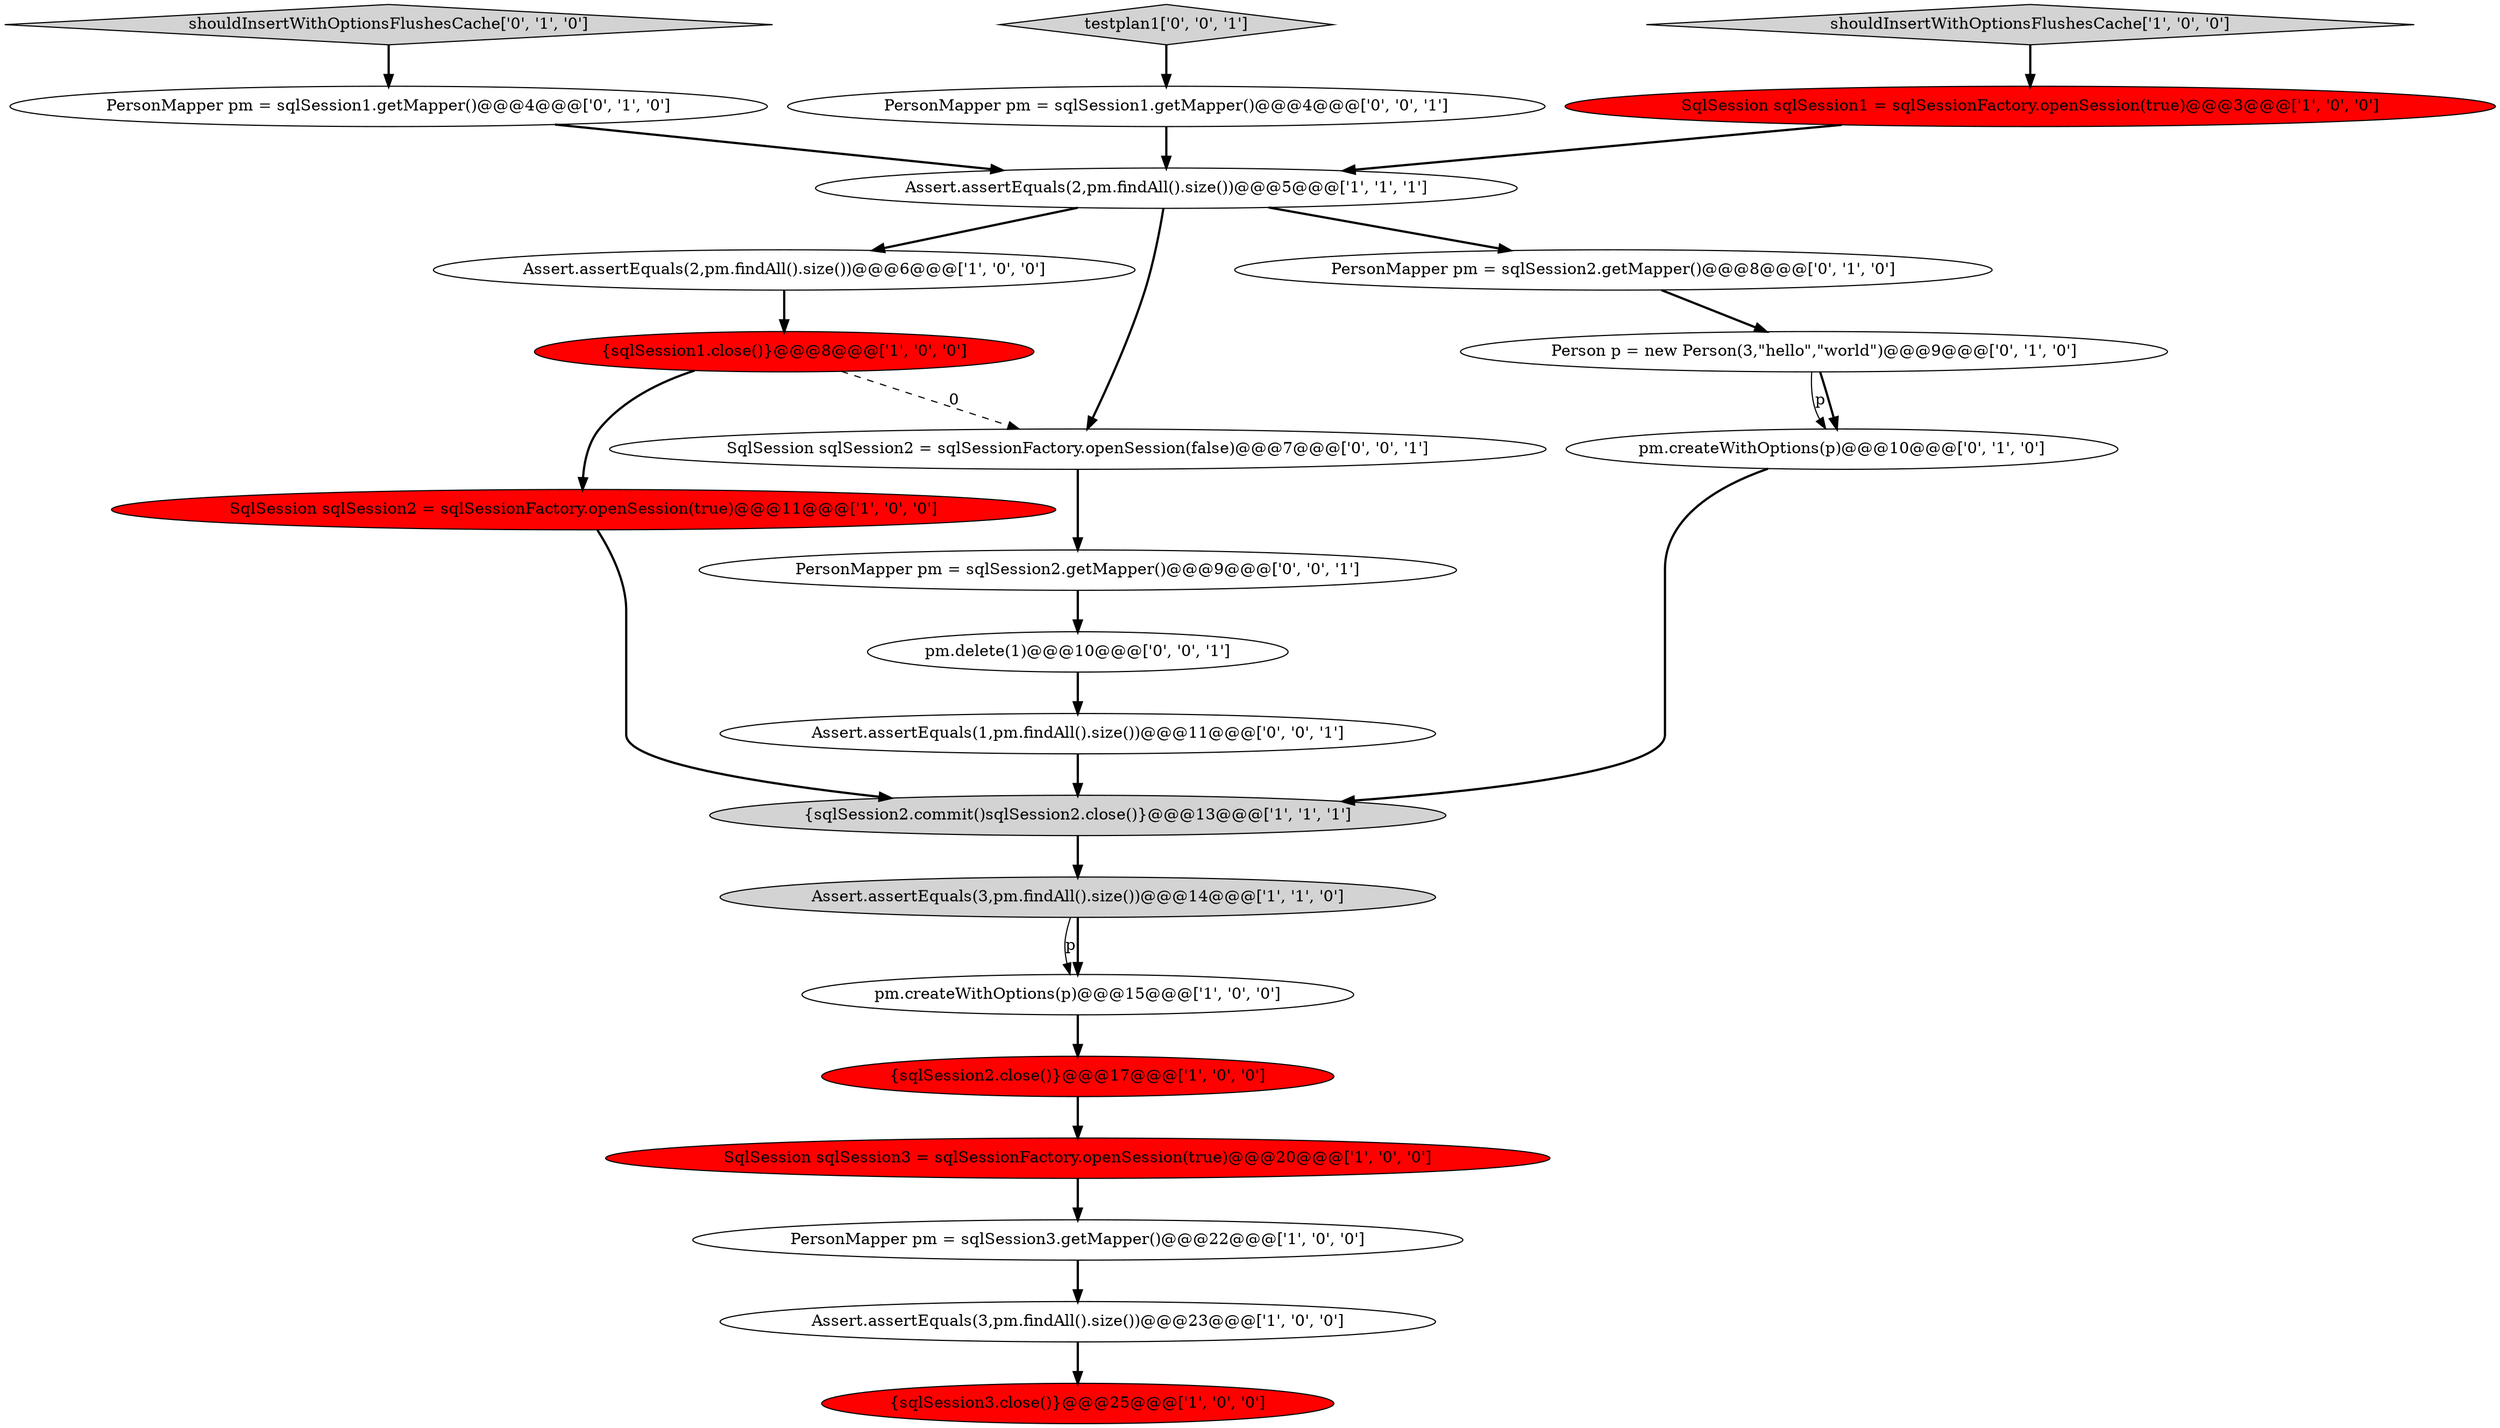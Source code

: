 digraph {
23 [style = filled, label = "pm.delete(1)@@@10@@@['0', '0', '1']", fillcolor = white, shape = ellipse image = "AAA0AAABBB3BBB"];
15 [style = filled, label = "PersonMapper pm = sqlSession1.getMapper()@@@4@@@['0', '1', '0']", fillcolor = white, shape = ellipse image = "AAA0AAABBB2BBB"];
9 [style = filled, label = "SqlSession sqlSession2 = sqlSessionFactory.openSession(true)@@@11@@@['1', '0', '0']", fillcolor = red, shape = ellipse image = "AAA1AAABBB1BBB"];
12 [style = filled, label = "PersonMapper pm = sqlSession3.getMapper()@@@22@@@['1', '0', '0']", fillcolor = white, shape = ellipse image = "AAA0AAABBB1BBB"];
8 [style = filled, label = "Assert.assertEquals(3,pm.findAll().size())@@@14@@@['1', '1', '0']", fillcolor = lightgray, shape = ellipse image = "AAA0AAABBB1BBB"];
0 [style = filled, label = "Assert.assertEquals(2,pm.findAll().size())@@@5@@@['1', '1', '1']", fillcolor = white, shape = ellipse image = "AAA0AAABBB1BBB"];
1 [style = filled, label = "{sqlSession2.commit()sqlSession2.close()}@@@13@@@['1', '1', '1']", fillcolor = lightgray, shape = ellipse image = "AAA0AAABBB1BBB"];
10 [style = filled, label = "{sqlSession1.close()}@@@8@@@['1', '0', '0']", fillcolor = red, shape = ellipse image = "AAA1AAABBB1BBB"];
21 [style = filled, label = "PersonMapper pm = sqlSession1.getMapper()@@@4@@@['0', '0', '1']", fillcolor = white, shape = ellipse image = "AAA0AAABBB3BBB"];
7 [style = filled, label = "SqlSession sqlSession3 = sqlSessionFactory.openSession(true)@@@20@@@['1', '0', '0']", fillcolor = red, shape = ellipse image = "AAA1AAABBB1BBB"];
4 [style = filled, label = "{sqlSession2.close()}@@@17@@@['1', '0', '0']", fillcolor = red, shape = ellipse image = "AAA1AAABBB1BBB"];
18 [style = filled, label = "pm.createWithOptions(p)@@@10@@@['0', '1', '0']", fillcolor = white, shape = ellipse image = "AAA0AAABBB2BBB"];
14 [style = filled, label = "shouldInsertWithOptionsFlushesCache['0', '1', '0']", fillcolor = lightgray, shape = diamond image = "AAA0AAABBB2BBB"];
11 [style = filled, label = "Assert.assertEquals(2,pm.findAll().size())@@@6@@@['1', '0', '0']", fillcolor = white, shape = ellipse image = "AAA0AAABBB1BBB"];
22 [style = filled, label = "SqlSession sqlSession2 = sqlSessionFactory.openSession(false)@@@7@@@['0', '0', '1']", fillcolor = white, shape = ellipse image = "AAA0AAABBB3BBB"];
13 [style = filled, label = "pm.createWithOptions(p)@@@15@@@['1', '0', '0']", fillcolor = white, shape = ellipse image = "AAA0AAABBB1BBB"];
5 [style = filled, label = "SqlSession sqlSession1 = sqlSessionFactory.openSession(true)@@@3@@@['1', '0', '0']", fillcolor = red, shape = ellipse image = "AAA1AAABBB1BBB"];
3 [style = filled, label = "Assert.assertEquals(3,pm.findAll().size())@@@23@@@['1', '0', '0']", fillcolor = white, shape = ellipse image = "AAA0AAABBB1BBB"];
24 [style = filled, label = "Assert.assertEquals(1,pm.findAll().size())@@@11@@@['0', '0', '1']", fillcolor = white, shape = ellipse image = "AAA0AAABBB3BBB"];
6 [style = filled, label = "{sqlSession3.close()}@@@25@@@['1', '0', '0']", fillcolor = red, shape = ellipse image = "AAA1AAABBB1BBB"];
16 [style = filled, label = "PersonMapper pm = sqlSession2.getMapper()@@@8@@@['0', '1', '0']", fillcolor = white, shape = ellipse image = "AAA0AAABBB2BBB"];
2 [style = filled, label = "shouldInsertWithOptionsFlushesCache['1', '0', '0']", fillcolor = lightgray, shape = diamond image = "AAA0AAABBB1BBB"];
17 [style = filled, label = "Person p = new Person(3,\"hello\",\"world\")@@@9@@@['0', '1', '0']", fillcolor = white, shape = ellipse image = "AAA0AAABBB2BBB"];
19 [style = filled, label = "PersonMapper pm = sqlSession2.getMapper()@@@9@@@['0', '0', '1']", fillcolor = white, shape = ellipse image = "AAA0AAABBB3BBB"];
20 [style = filled, label = "testplan1['0', '0', '1']", fillcolor = lightgray, shape = diamond image = "AAA0AAABBB3BBB"];
0->16 [style = bold, label=""];
17->18 [style = solid, label="p"];
1->8 [style = bold, label=""];
21->0 [style = bold, label=""];
22->19 [style = bold, label=""];
7->12 [style = bold, label=""];
0->11 [style = bold, label=""];
3->6 [style = bold, label=""];
16->17 [style = bold, label=""];
10->22 [style = dashed, label="0"];
4->7 [style = bold, label=""];
20->21 [style = bold, label=""];
8->13 [style = solid, label="p"];
23->24 [style = bold, label=""];
5->0 [style = bold, label=""];
18->1 [style = bold, label=""];
11->10 [style = bold, label=""];
19->23 [style = bold, label=""];
0->22 [style = bold, label=""];
15->0 [style = bold, label=""];
14->15 [style = bold, label=""];
10->9 [style = bold, label=""];
12->3 [style = bold, label=""];
24->1 [style = bold, label=""];
9->1 [style = bold, label=""];
17->18 [style = bold, label=""];
8->13 [style = bold, label=""];
2->5 [style = bold, label=""];
13->4 [style = bold, label=""];
}
